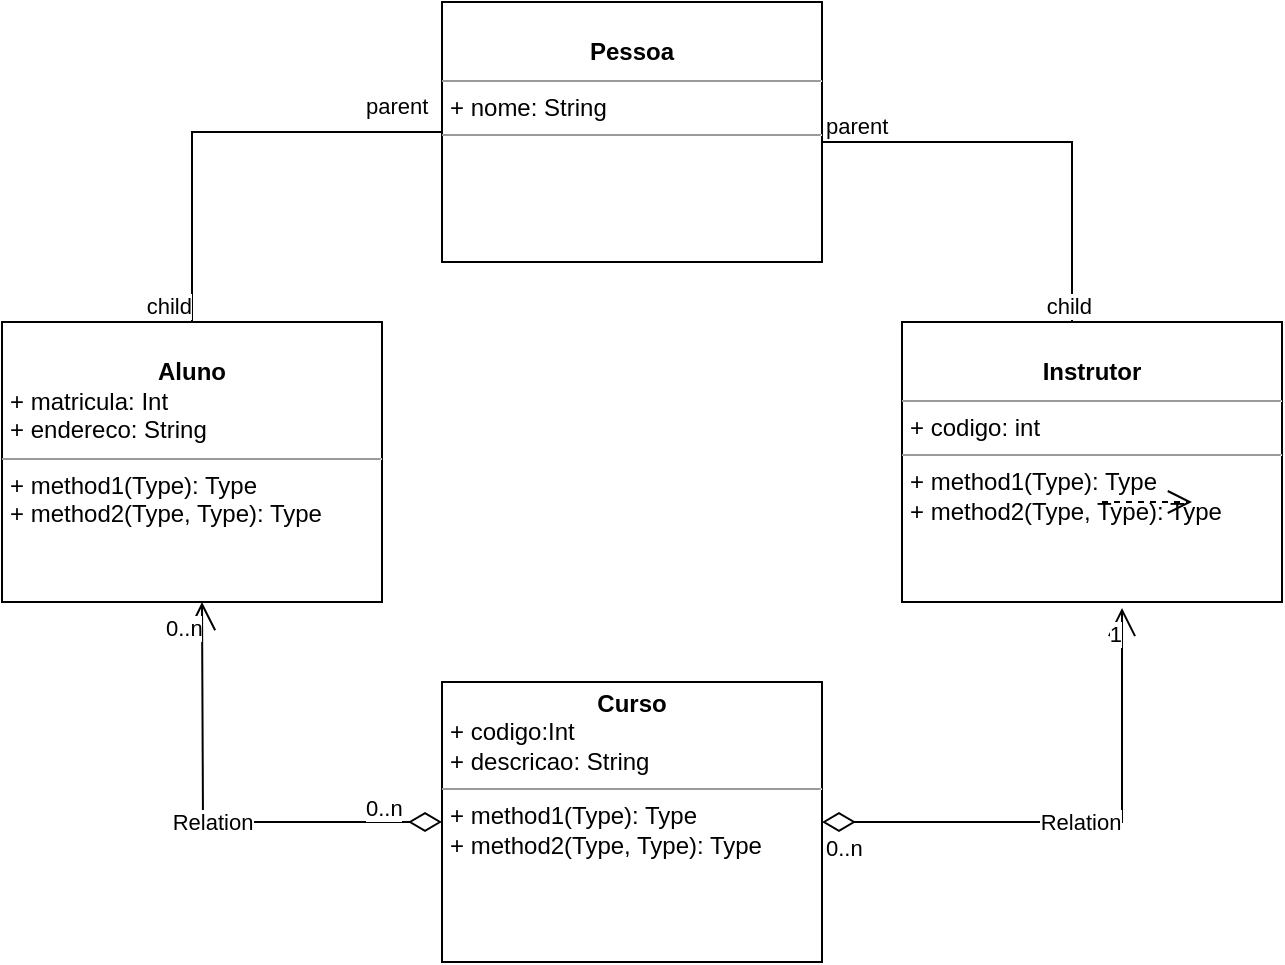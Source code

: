 <mxfile version="15.5.2" type="device"><diagram name="Page-1" id="c4acf3e9-155e-7222-9cf6-157b1a14988f"><mxGraphModel dx="868" dy="450" grid="1" gridSize="10" guides="1" tooltips="1" connect="1" arrows="1" fold="1" page="1" pageScale="1" pageWidth="850" pageHeight="1100" background="none" math="0" shadow="0"><root><mxCell id="0"/><mxCell id="1" parent="0"/><mxCell id="5d2195bd80daf111-10" value="&lt;p style=&quot;margin: 0px ; margin-top: 4px ; text-align: center&quot;&gt;&lt;br&gt;&lt;b&gt;Instrutor&lt;/b&gt;&lt;/p&gt;&lt;hr size=&quot;1&quot;&gt;&lt;p style=&quot;margin: 0px ; margin-left: 4px&quot;&gt;+ codigo: int&lt;br&gt;&lt;/p&gt;&lt;hr size=&quot;1&quot;&gt;&lt;p style=&quot;margin: 0px ; margin-left: 4px&quot;&gt;+ method1(Type): Type&lt;br&gt;+ method2(Type, Type): Type&lt;/p&gt;" style="verticalAlign=top;align=left;overflow=fill;fontSize=12;fontFamily=Helvetica;html=1;rounded=0;shadow=0;comic=0;labelBackgroundColor=none;strokeWidth=1" parent="1" vertex="1"><mxGeometry x="540" y="210" width="190" height="140" as="geometry"/></mxCell><mxCell id="5d2195bd80daf111-26" style="edgeStyle=orthogonalEdgeStyle;rounded=0;html=1;dashed=1;labelBackgroundColor=none;startFill=0;endArrow=open;endFill=0;endSize=10;fontFamily=Verdana;fontSize=10;" parent="1" edge="1"><mxGeometry relative="1" as="geometry"><Array as="points"/><mxPoint x="640" y="300" as="sourcePoint"/><mxPoint x="685" y="300" as="targetPoint"/></mxGeometry></mxCell><mxCell id="5d2195bd80daf111-18" value="&lt;p style=&quot;margin: 0px ; margin-top: 4px ; text-align: center&quot;&gt;&lt;br&gt;&lt;b&gt;Pessoa&lt;/b&gt;&lt;/p&gt;&lt;hr size=&quot;1&quot;&gt;&lt;p style=&quot;margin: 0px ; margin-left: 4px&quot;&gt;+ nome: String&lt;br&gt;&lt;/p&gt;&lt;hr size=&quot;1&quot;&gt;&lt;p style=&quot;margin: 0px ; margin-left: 4px&quot;&gt;&lt;br&gt;&lt;/p&gt;" style="verticalAlign=top;align=left;overflow=fill;fontSize=12;fontFamily=Helvetica;html=1;rounded=0;shadow=0;comic=0;labelBackgroundColor=none;strokeWidth=1" parent="1" vertex="1"><mxGeometry x="310" y="50" width="190" height="130" as="geometry"/></mxCell><mxCell id="5d2195bd80daf111-19" value="&lt;p style=&quot;margin: 0px ; margin-top: 4px ; text-align: center&quot;&gt;&lt;br&gt;&lt;b&gt;Aluno&lt;/b&gt;&lt;/p&gt;&lt;p style=&quot;margin: 0px ; margin-left: 4px&quot;&gt;+ matricula: Int&amp;nbsp;&lt;br&gt;+ endereco: String&lt;/p&gt;&lt;hr size=&quot;1&quot;&gt;&lt;p style=&quot;margin: 0px ; margin-left: 4px&quot;&gt;+ method1(Type): Type&lt;br&gt;+ method2(Type, Type): Type&lt;/p&gt;" style="verticalAlign=top;align=left;overflow=fill;fontSize=12;fontFamily=Helvetica;html=1;rounded=0;shadow=0;comic=0;labelBackgroundColor=none;strokeWidth=1" parent="1" vertex="1"><mxGeometry x="90" y="210" width="190" height="140" as="geometry"/></mxCell><mxCell id="KAag-1Sq6Rhy62JqwXZ9-1" value="&lt;p style=&quot;margin: 0px ; margin-top: 4px ; text-align: center&quot;&gt;&lt;b&gt;Curso&lt;/b&gt;&lt;/p&gt;&lt;p style=&quot;margin: 0px ; margin-left: 4px&quot;&gt;+ codigo:Int&lt;br&gt;+ descricao: String&lt;/p&gt;&lt;hr size=&quot;1&quot;&gt;&lt;p style=&quot;margin: 0px ; margin-left: 4px&quot;&gt;+ method1(Type): Type&lt;br&gt;+ method2(Type, Type): Type&lt;/p&gt;" style="verticalAlign=top;align=left;overflow=fill;fontSize=12;fontFamily=Helvetica;html=1;rounded=0;shadow=0;comic=0;labelBackgroundColor=none;strokeWidth=1" vertex="1" parent="1"><mxGeometry x="310" y="390" width="190" height="140" as="geometry"/></mxCell><mxCell id="KAag-1Sq6Rhy62JqwXZ9-16" value="" style="endArrow=none;html=1;edgeStyle=orthogonalEdgeStyle;rounded=0;entryX=0.5;entryY=0;entryDx=0;entryDy=0;" edge="1" parent="1" target="5d2195bd80daf111-10"><mxGeometry relative="1" as="geometry"><mxPoint x="500" y="130" as="sourcePoint"/><mxPoint x="660" y="130" as="targetPoint"/><Array as="points"><mxPoint x="500" y="120"/><mxPoint x="625" y="120"/></Array></mxGeometry></mxCell><mxCell id="KAag-1Sq6Rhy62JqwXZ9-17" value="parent" style="edgeLabel;resizable=0;html=1;align=left;verticalAlign=bottom;" connectable="0" vertex="1" parent="KAag-1Sq6Rhy62JqwXZ9-16"><mxGeometry x="-1" relative="1" as="geometry"><mxPoint y="-10" as="offset"/></mxGeometry></mxCell><mxCell id="KAag-1Sq6Rhy62JqwXZ9-18" value="child" style="edgeLabel;resizable=0;html=1;align=right;verticalAlign=bottom;" connectable="0" vertex="1" parent="KAag-1Sq6Rhy62JqwXZ9-16"><mxGeometry x="1" relative="1" as="geometry"/></mxCell><mxCell id="KAag-1Sq6Rhy62JqwXZ9-19" value="" style="endArrow=none;html=1;edgeStyle=orthogonalEdgeStyle;rounded=0;exitX=0;exitY=0.5;exitDx=0;exitDy=0;entryX=0.5;entryY=0;entryDx=0;entryDy=0;" edge="1" parent="1" source="5d2195bd80daf111-18" target="5d2195bd80daf111-19"><mxGeometry relative="1" as="geometry"><mxPoint x="300" y="110" as="sourcePoint"/><mxPoint x="190" y="200" as="targetPoint"/></mxGeometry></mxCell><mxCell id="KAag-1Sq6Rhy62JqwXZ9-20" value="parent" style="edgeLabel;resizable=0;html=1;align=left;verticalAlign=bottom;" connectable="0" vertex="1" parent="KAag-1Sq6Rhy62JqwXZ9-19"><mxGeometry x="-1" relative="1" as="geometry"><mxPoint x="-40" y="-5" as="offset"/></mxGeometry></mxCell><mxCell id="KAag-1Sq6Rhy62JqwXZ9-21" value="child" style="edgeLabel;resizable=0;html=1;align=right;verticalAlign=bottom;" connectable="0" vertex="1" parent="KAag-1Sq6Rhy62JqwXZ9-19"><mxGeometry x="1" relative="1" as="geometry"/></mxCell><mxCell id="KAag-1Sq6Rhy62JqwXZ9-25" value="Relation" style="endArrow=open;html=1;endSize=12;startArrow=diamondThin;startSize=14;startFill=0;edgeStyle=orthogonalEdgeStyle;rounded=0;exitX=0;exitY=0.5;exitDx=0;exitDy=0;" edge="1" parent="1" source="KAag-1Sq6Rhy62JqwXZ9-1"><mxGeometry relative="1" as="geometry"><mxPoint x="30" y="350" as="sourcePoint"/><mxPoint x="190" y="350" as="targetPoint"/></mxGeometry></mxCell><mxCell id="KAag-1Sq6Rhy62JqwXZ9-26" value="0..n" style="edgeLabel;resizable=0;html=1;align=left;verticalAlign=top;" connectable="0" vertex="1" parent="KAag-1Sq6Rhy62JqwXZ9-25"><mxGeometry x="-1" relative="1" as="geometry"><mxPoint x="-40" y="-20" as="offset"/></mxGeometry></mxCell><mxCell id="KAag-1Sq6Rhy62JqwXZ9-28" value="0..n" style="edgeLabel;resizable=0;html=1;align=left;verticalAlign=top;" connectable="0" vertex="1" parent="1"><mxGeometry x="170" y="350" as="geometry"/></mxCell><mxCell id="KAag-1Sq6Rhy62JqwXZ9-29" value="Relation" style="endArrow=open;html=1;endSize=12;startArrow=diamondThin;startSize=14;startFill=0;edgeStyle=orthogonalEdgeStyle;rounded=0;entryX=0.579;entryY=1.021;entryDx=0;entryDy=0;entryPerimeter=0;" edge="1" parent="1" source="KAag-1Sq6Rhy62JqwXZ9-1" target="5d2195bd80daf111-10"><mxGeometry relative="1" as="geometry"><mxPoint x="580" y="450" as="sourcePoint"/><mxPoint x="740" y="450" as="targetPoint"/></mxGeometry></mxCell><mxCell id="KAag-1Sq6Rhy62JqwXZ9-30" value="0..n" style="edgeLabel;resizable=0;html=1;align=left;verticalAlign=top;" connectable="0" vertex="1" parent="KAag-1Sq6Rhy62JqwXZ9-29"><mxGeometry x="-1" relative="1" as="geometry"/></mxCell><mxCell id="KAag-1Sq6Rhy62JqwXZ9-31" value="1" style="edgeLabel;resizable=0;html=1;align=right;verticalAlign=top;" connectable="0" vertex="1" parent="KAag-1Sq6Rhy62JqwXZ9-29"><mxGeometry x="1" relative="1" as="geometry"/></mxCell></root></mxGraphModel></diagram></mxfile>